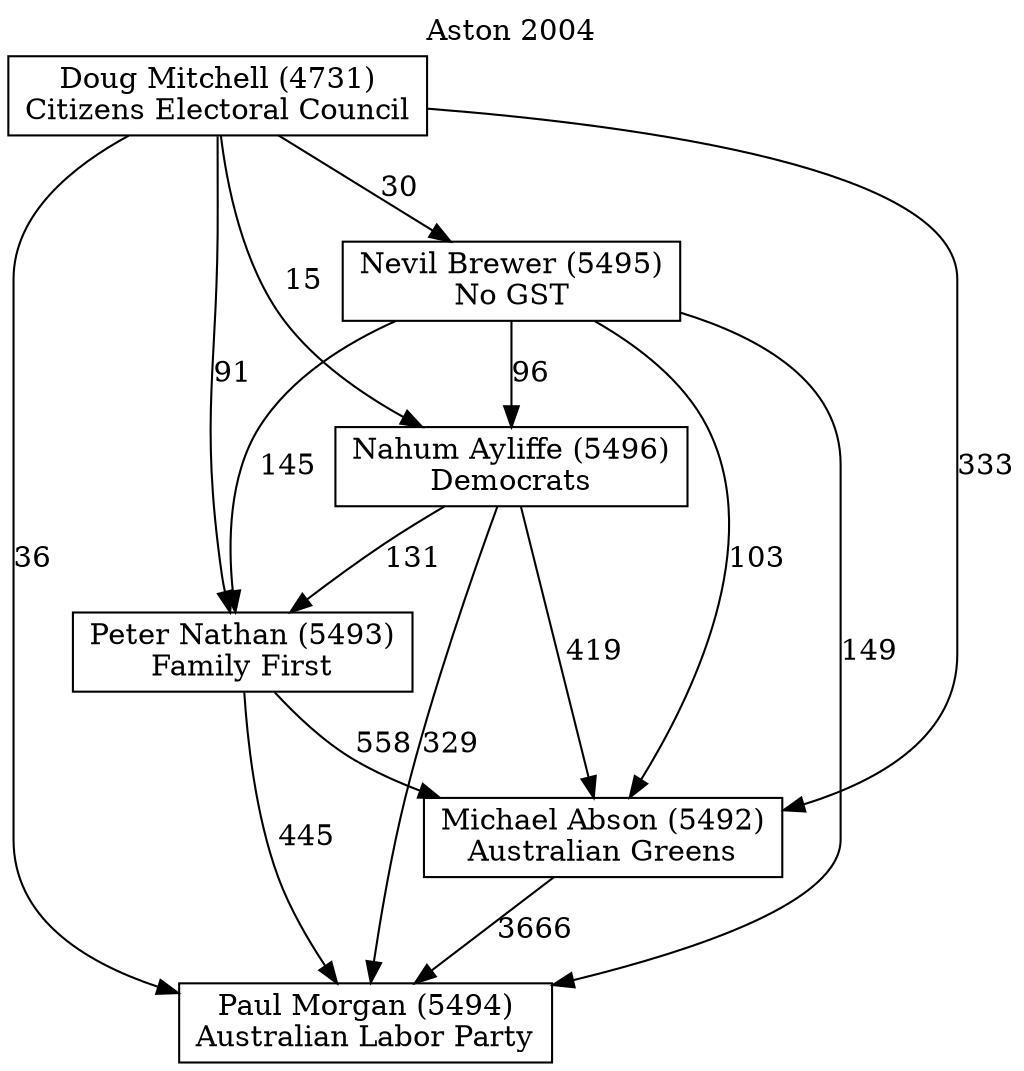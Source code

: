 // House preference flow
digraph "Paul Morgan (5494)_Aston_2004" {
	graph [label="Aston 2004" labelloc=t mclimit=10]
	node [shape=box]
	"Paul Morgan (5494)" [label="Paul Morgan (5494)
Australian Labor Party"]
	"Michael Abson (5492)" [label="Michael Abson (5492)
Australian Greens"]
	"Peter Nathan (5493)" [label="Peter Nathan (5493)
Family First"]
	"Nahum Ayliffe (5496)" [label="Nahum Ayliffe (5496)
Democrats"]
	"Nevil Brewer (5495)" [label="Nevil Brewer (5495)
No GST"]
	"Doug Mitchell (4731)" [label="Doug Mitchell (4731)
Citizens Electoral Council"]
	"Michael Abson (5492)" -> "Paul Morgan (5494)" [label=3666]
	"Peter Nathan (5493)" -> "Michael Abson (5492)" [label=558]
	"Nahum Ayliffe (5496)" -> "Peter Nathan (5493)" [label=131]
	"Nevil Brewer (5495)" -> "Nahum Ayliffe (5496)" [label=96]
	"Doug Mitchell (4731)" -> "Nevil Brewer (5495)" [label=30]
	"Peter Nathan (5493)" -> "Paul Morgan (5494)" [label=445]
	"Nahum Ayliffe (5496)" -> "Paul Morgan (5494)" [label=329]
	"Nevil Brewer (5495)" -> "Paul Morgan (5494)" [label=149]
	"Doug Mitchell (4731)" -> "Paul Morgan (5494)" [label=36]
	"Doug Mitchell (4731)" -> "Nahum Ayliffe (5496)" [label=15]
	"Nevil Brewer (5495)" -> "Peter Nathan (5493)" [label=145]
	"Doug Mitchell (4731)" -> "Peter Nathan (5493)" [label=91]
	"Nahum Ayliffe (5496)" -> "Michael Abson (5492)" [label=419]
	"Nevil Brewer (5495)" -> "Michael Abson (5492)" [label=103]
	"Doug Mitchell (4731)" -> "Michael Abson (5492)" [label=333]
}
